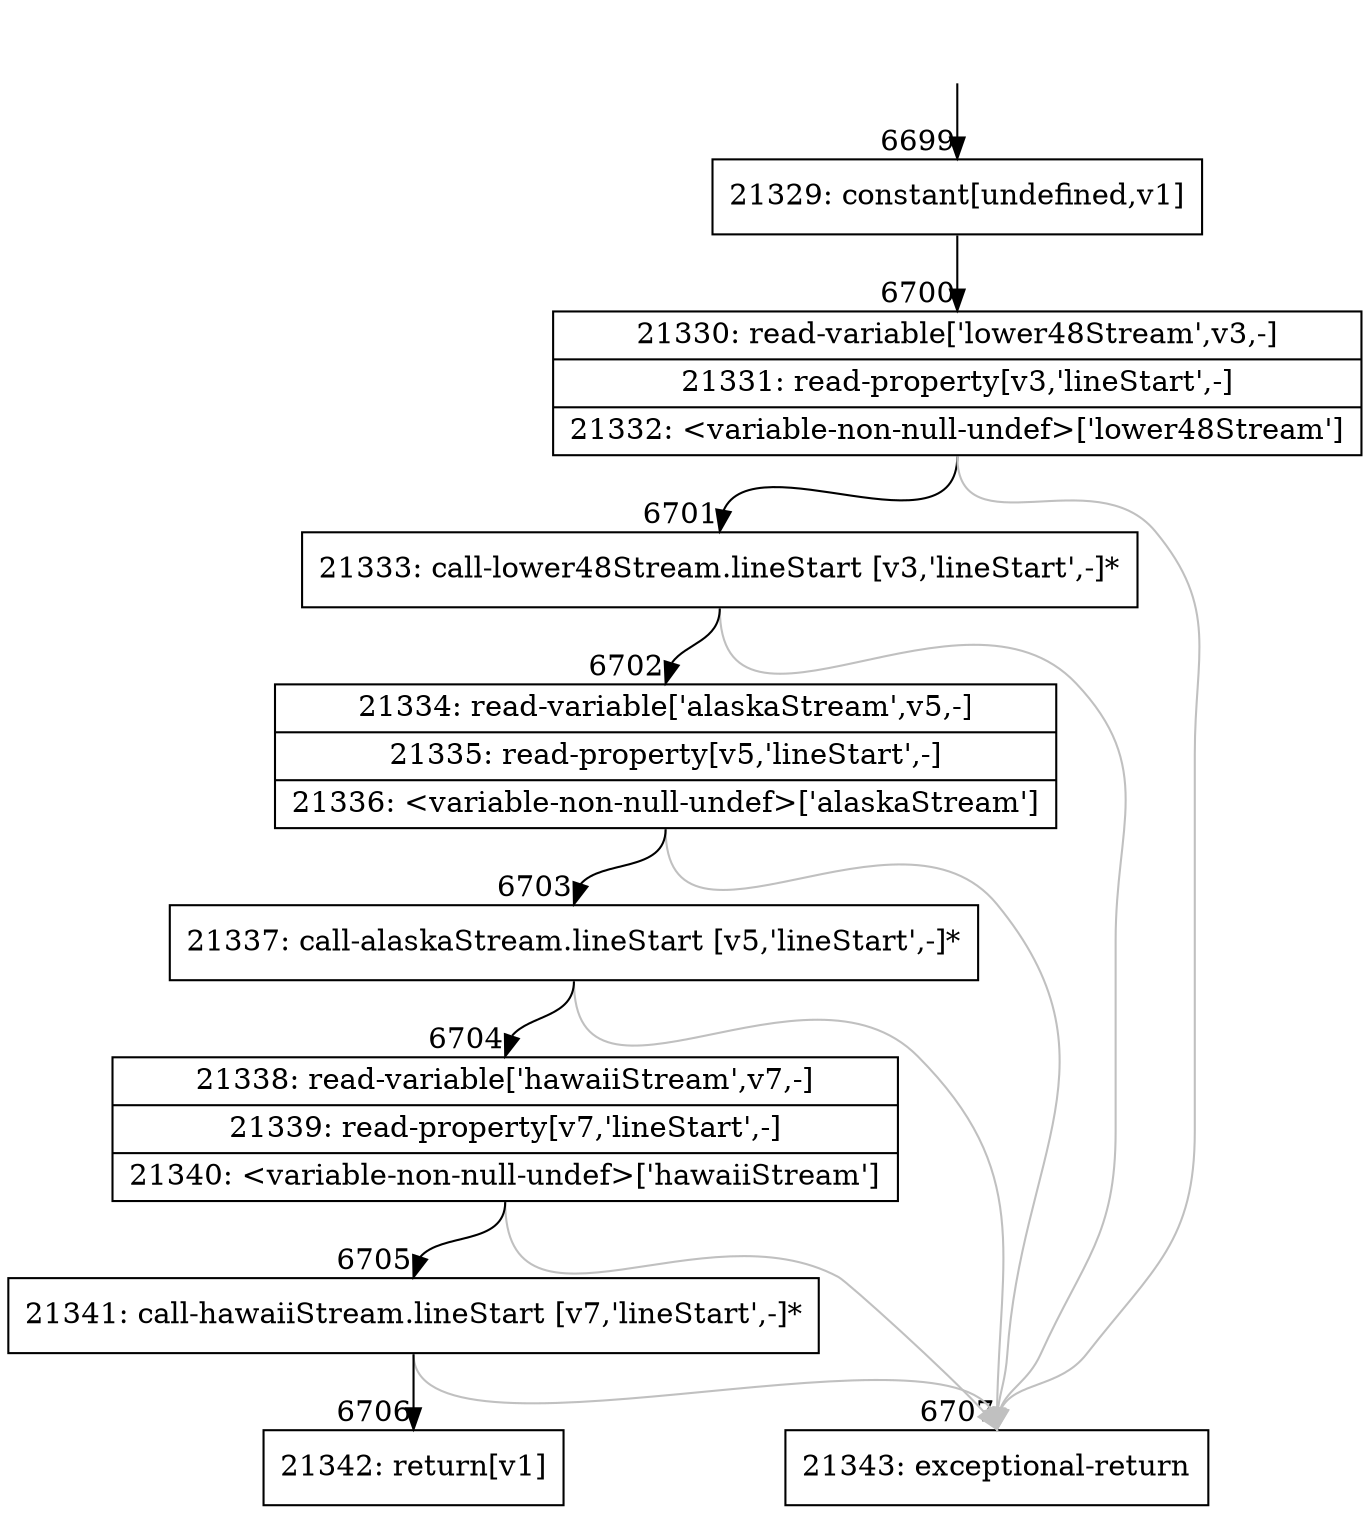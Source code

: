 digraph {
rankdir="TD"
BB_entry601[shape=none,label=""];
BB_entry601 -> BB6699 [tailport=s, headport=n, headlabel="    6699"]
BB6699 [shape=record label="{21329: constant[undefined,v1]}" ] 
BB6699 -> BB6700 [tailport=s, headport=n, headlabel="      6700"]
BB6700 [shape=record label="{21330: read-variable['lower48Stream',v3,-]|21331: read-property[v3,'lineStart',-]|21332: \<variable-non-null-undef\>['lower48Stream']}" ] 
BB6700 -> BB6701 [tailport=s, headport=n, headlabel="      6701"]
BB6700 -> BB6707 [tailport=s, headport=n, color=gray, headlabel="      6707"]
BB6701 [shape=record label="{21333: call-lower48Stream.lineStart [v3,'lineStart',-]*}" ] 
BB6701 -> BB6702 [tailport=s, headport=n, headlabel="      6702"]
BB6701 -> BB6707 [tailport=s, headport=n, color=gray]
BB6702 [shape=record label="{21334: read-variable['alaskaStream',v5,-]|21335: read-property[v5,'lineStart',-]|21336: \<variable-non-null-undef\>['alaskaStream']}" ] 
BB6702 -> BB6703 [tailport=s, headport=n, headlabel="      6703"]
BB6702 -> BB6707 [tailport=s, headport=n, color=gray]
BB6703 [shape=record label="{21337: call-alaskaStream.lineStart [v5,'lineStart',-]*}" ] 
BB6703 -> BB6704 [tailport=s, headport=n, headlabel="      6704"]
BB6703 -> BB6707 [tailport=s, headport=n, color=gray]
BB6704 [shape=record label="{21338: read-variable['hawaiiStream',v7,-]|21339: read-property[v7,'lineStart',-]|21340: \<variable-non-null-undef\>['hawaiiStream']}" ] 
BB6704 -> BB6705 [tailport=s, headport=n, headlabel="      6705"]
BB6704 -> BB6707 [tailport=s, headport=n, color=gray]
BB6705 [shape=record label="{21341: call-hawaiiStream.lineStart [v7,'lineStart',-]*}" ] 
BB6705 -> BB6706 [tailport=s, headport=n, headlabel="      6706"]
BB6705 -> BB6707 [tailport=s, headport=n, color=gray]
BB6706 [shape=record label="{21342: return[v1]}" ] 
BB6707 [shape=record label="{21343: exceptional-return}" ] 
//#$~ 3886
}

